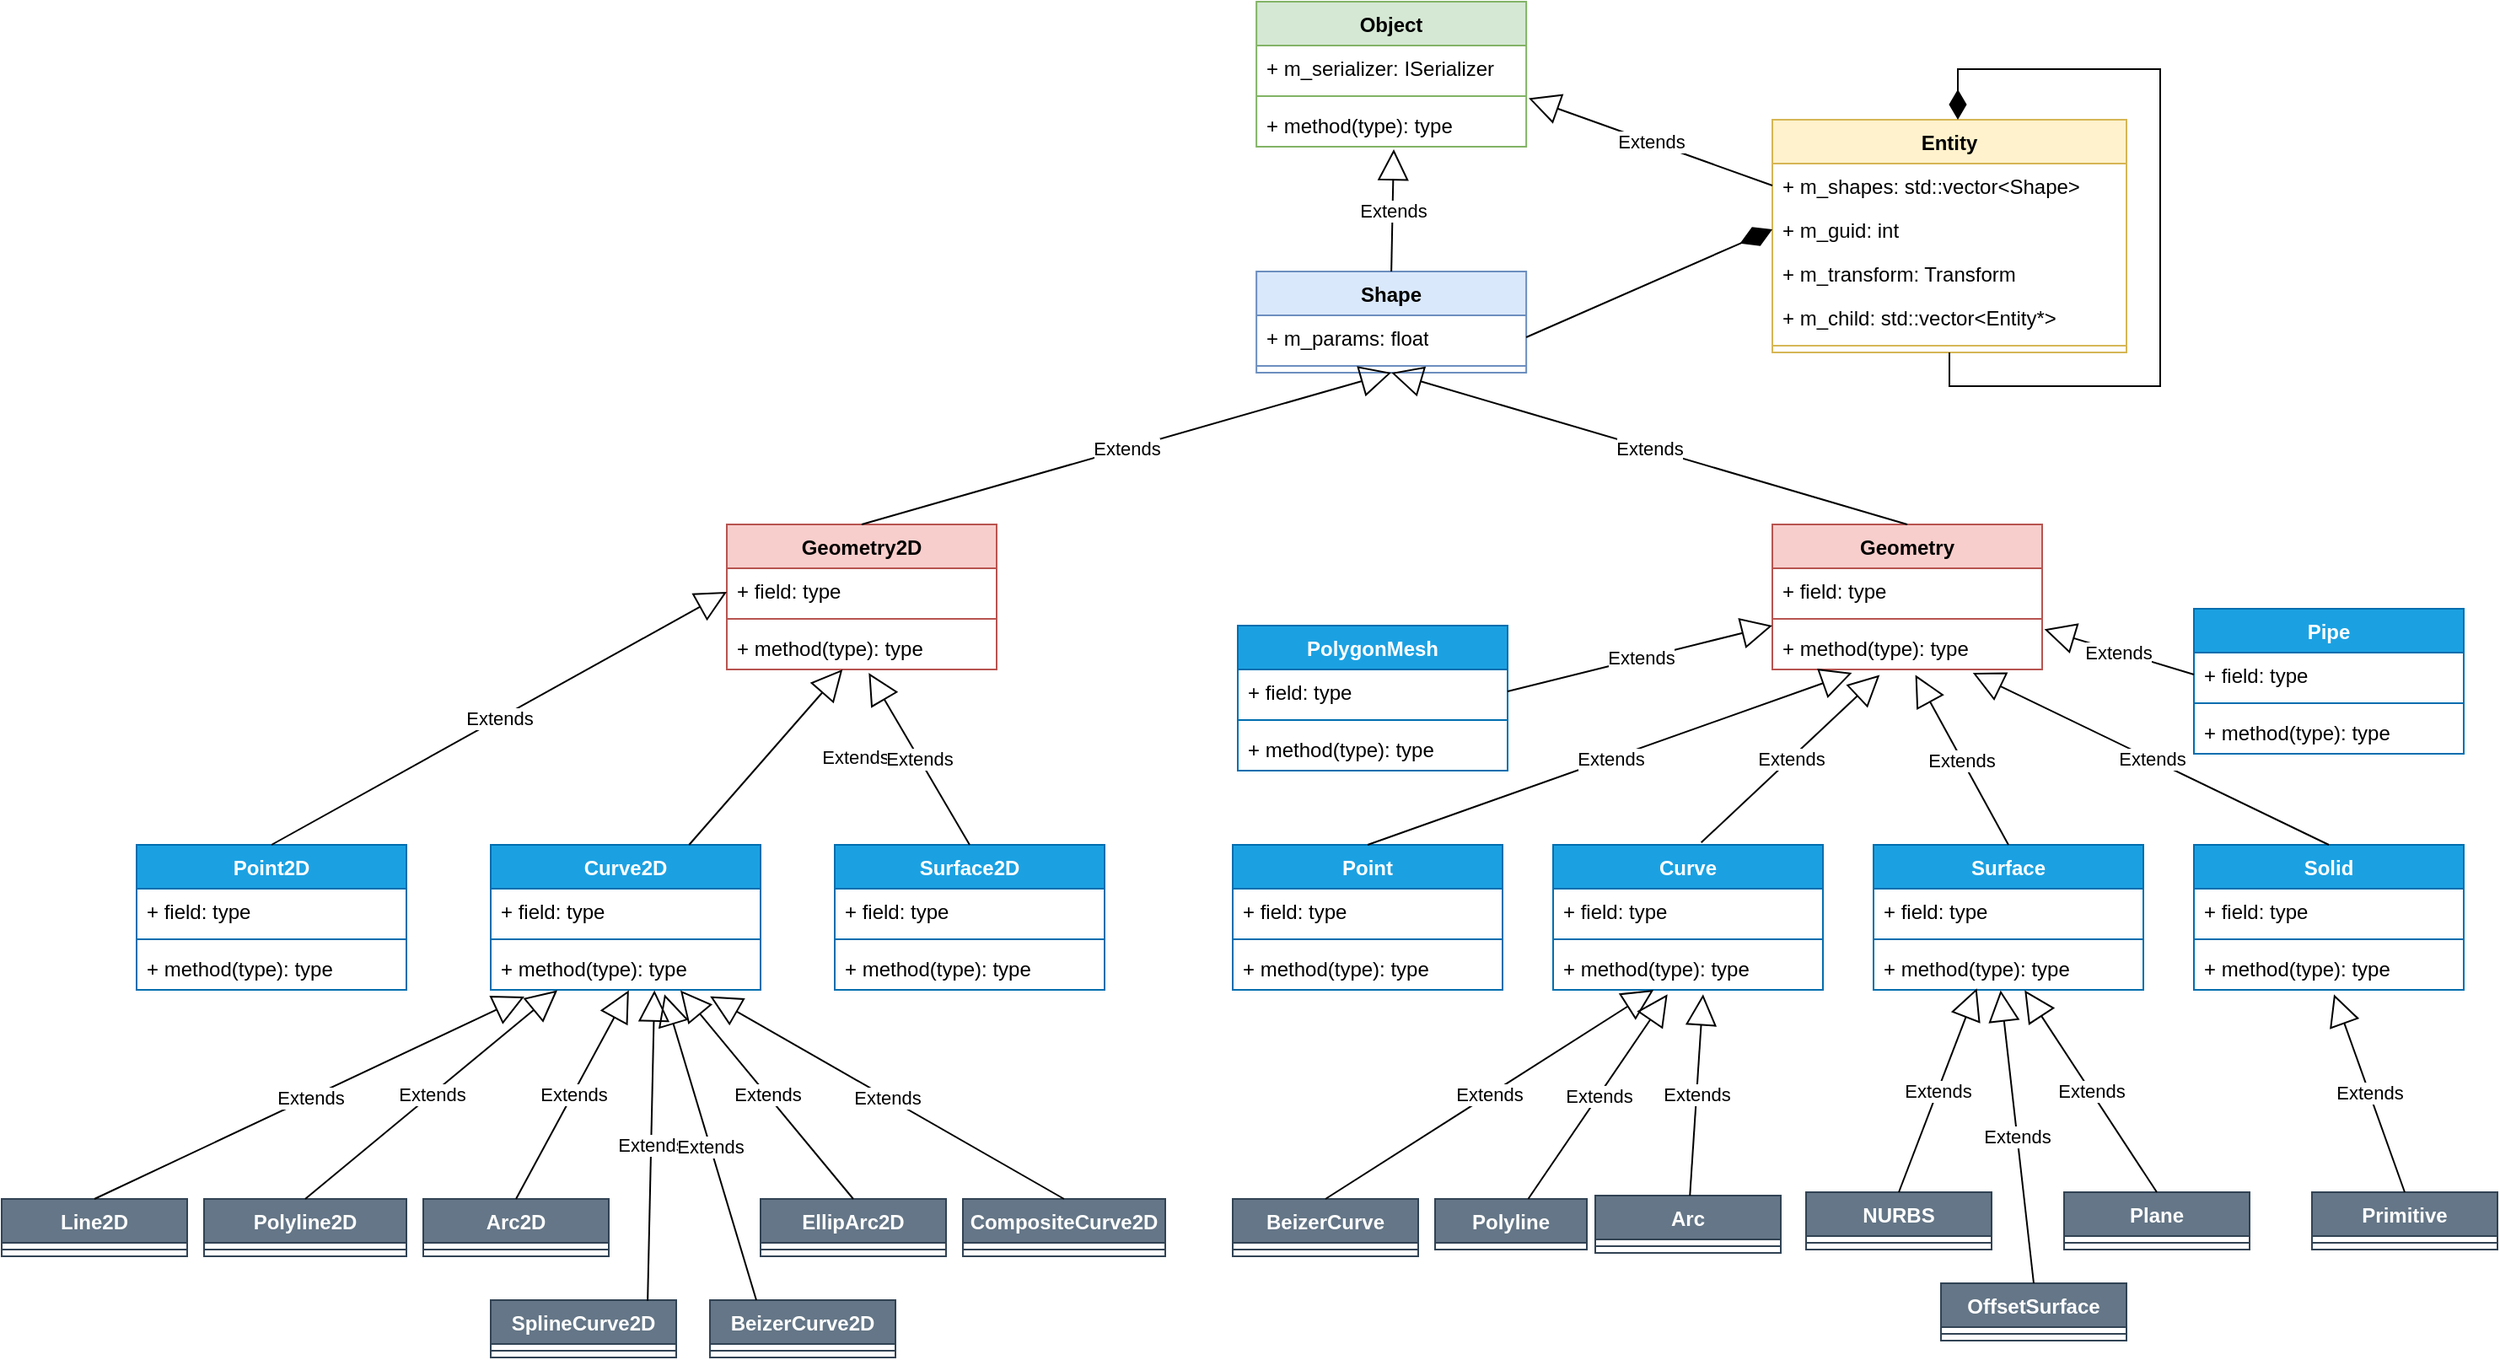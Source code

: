 <mxfile version="21.2.1" type="github">
  <diagram id="C5RBs43oDa-KdzZeNtuy" name="Page-1">
    <mxGraphModel dx="3033" dy="1175" grid="1" gridSize="10" guides="1" tooltips="1" connect="1" arrows="1" fold="1" page="1" pageScale="1" pageWidth="827" pageHeight="1169" math="0" shadow="0">
      <root>
        <mxCell id="WIyWlLk6GJQsqaUBKTNV-0" />
        <mxCell id="WIyWlLk6GJQsqaUBKTNV-1" parent="WIyWlLk6GJQsqaUBKTNV-0" />
        <mxCell id="1NHC63iC9a9wZ5m2pCLb-1" value="Shape" style="swimlane;fontStyle=1;align=center;verticalAlign=top;childLayout=stackLayout;horizontal=1;startSize=26;horizontalStack=0;resizeParent=1;resizeParentMax=0;resizeLast=0;collapsible=1;marginBottom=0;whiteSpace=wrap;html=1;fillColor=#dae8fc;strokeColor=#6c8ebf;" vertex="1" parent="WIyWlLk6GJQsqaUBKTNV-1">
          <mxGeometry x="264.07" y="260" width="160" height="60" as="geometry" />
        </mxCell>
        <mxCell id="1NHC63iC9a9wZ5m2pCLb-2" value="+ m_params: float&lt;br&gt;" style="text;strokeColor=none;fillColor=none;align=left;verticalAlign=top;spacingLeft=4;spacingRight=4;overflow=hidden;rotatable=0;points=[[0,0.5],[1,0.5]];portConstraint=eastwest;whiteSpace=wrap;html=1;" vertex="1" parent="1NHC63iC9a9wZ5m2pCLb-1">
          <mxGeometry y="26" width="160" height="26" as="geometry" />
        </mxCell>
        <mxCell id="1NHC63iC9a9wZ5m2pCLb-3" value="" style="line;strokeWidth=1;fillColor=none;align=left;verticalAlign=middle;spacingTop=-1;spacingLeft=3;spacingRight=3;rotatable=0;labelPosition=right;points=[];portConstraint=eastwest;strokeColor=inherit;" vertex="1" parent="1NHC63iC9a9wZ5m2pCLb-1">
          <mxGeometry y="52" width="160" height="8" as="geometry" />
        </mxCell>
        <mxCell id="1NHC63iC9a9wZ5m2pCLb-6" value="Extends" style="endArrow=block;endSize=16;endFill=0;html=1;rounded=0;exitX=0.5;exitY=0;exitDx=0;exitDy=0;entryX=0.509;entryY=1.057;entryDx=0;entryDy=0;entryPerimeter=0;" edge="1" parent="WIyWlLk6GJQsqaUBKTNV-1" source="1NHC63iC9a9wZ5m2pCLb-1" target="1NHC63iC9a9wZ5m2pCLb-104">
          <mxGeometry width="160" relative="1" as="geometry">
            <mxPoint x="260.07" y="420" as="sourcePoint" />
            <mxPoint x="345.07" y="180" as="targetPoint" />
          </mxGeometry>
        </mxCell>
        <mxCell id="1NHC63iC9a9wZ5m2pCLb-7" value="Entity" style="swimlane;fontStyle=1;align=center;verticalAlign=top;childLayout=stackLayout;horizontal=1;startSize=26;horizontalStack=0;resizeParent=1;resizeParentMax=0;resizeLast=0;collapsible=1;marginBottom=0;whiteSpace=wrap;html=1;fillColor=#fff2cc;strokeColor=#d6b656;" vertex="1" parent="WIyWlLk6GJQsqaUBKTNV-1">
          <mxGeometry x="570" y="170" width="210" height="138" as="geometry" />
        </mxCell>
        <mxCell id="1NHC63iC9a9wZ5m2pCLb-8" value="+ m_shapes: std::vector&amp;lt;Shape&amp;gt;" style="text;strokeColor=none;fillColor=none;align=left;verticalAlign=top;spacingLeft=4;spacingRight=4;overflow=hidden;rotatable=0;points=[[0,0.5],[1,0.5]];portConstraint=eastwest;whiteSpace=wrap;html=1;" vertex="1" parent="1NHC63iC9a9wZ5m2pCLb-7">
          <mxGeometry y="26" width="210" height="26" as="geometry" />
        </mxCell>
        <mxCell id="1NHC63iC9a9wZ5m2pCLb-11" value="+ m_guid: int&lt;br&gt;" style="text;strokeColor=none;fillColor=none;align=left;verticalAlign=top;spacingLeft=4;spacingRight=4;overflow=hidden;rotatable=0;points=[[0,0.5],[1,0.5]];portConstraint=eastwest;whiteSpace=wrap;html=1;" vertex="1" parent="1NHC63iC9a9wZ5m2pCLb-7">
          <mxGeometry y="52" width="210" height="26" as="geometry" />
        </mxCell>
        <mxCell id="1NHC63iC9a9wZ5m2pCLb-12" value="+ m_transform: Transform&lt;br&gt;" style="text;strokeColor=none;fillColor=none;align=left;verticalAlign=top;spacingLeft=4;spacingRight=4;overflow=hidden;rotatable=0;points=[[0,0.5],[1,0.5]];portConstraint=eastwest;whiteSpace=wrap;html=1;" vertex="1" parent="1NHC63iC9a9wZ5m2pCLb-7">
          <mxGeometry y="78" width="210" height="26" as="geometry" />
        </mxCell>
        <mxCell id="1NHC63iC9a9wZ5m2pCLb-13" value="+ m_child: std::vector&amp;lt;Entity*&amp;gt;" style="text;strokeColor=none;fillColor=none;align=left;verticalAlign=top;spacingLeft=4;spacingRight=4;overflow=hidden;rotatable=0;points=[[0,0.5],[1,0.5]];portConstraint=eastwest;whiteSpace=wrap;html=1;" vertex="1" parent="1NHC63iC9a9wZ5m2pCLb-7">
          <mxGeometry y="104" width="210" height="26" as="geometry" />
        </mxCell>
        <mxCell id="1NHC63iC9a9wZ5m2pCLb-9" value="" style="line;strokeWidth=1;fillColor=none;align=left;verticalAlign=middle;spacingTop=-1;spacingLeft=3;spacingRight=3;rotatable=0;labelPosition=right;points=[];portConstraint=eastwest;strokeColor=inherit;" vertex="1" parent="1NHC63iC9a9wZ5m2pCLb-7">
          <mxGeometry y="130" width="210" height="8" as="geometry" />
        </mxCell>
        <mxCell id="1NHC63iC9a9wZ5m2pCLb-99" style="edgeStyle=orthogonalEdgeStyle;rounded=0;orthogonalLoop=1;jettySize=auto;html=1;endArrow=diamondThin;endFill=1;strokeWidth=1;endSize=15;" edge="1" parent="1NHC63iC9a9wZ5m2pCLb-7" source="1NHC63iC9a9wZ5m2pCLb-7">
          <mxGeometry relative="1" as="geometry">
            <mxPoint x="110" as="targetPoint" />
            <Array as="points">
              <mxPoint x="105" y="158" />
              <mxPoint x="230" y="158" />
              <mxPoint x="230" y="-30" />
              <mxPoint x="110" y="-30" />
            </Array>
          </mxGeometry>
        </mxCell>
        <mxCell id="1NHC63iC9a9wZ5m2pCLb-15" value="" style="endArrow=diamondThin;endFill=1;endSize=18;html=1;rounded=0;entryX=0;entryY=0.5;entryDx=0;entryDy=0;exitX=1;exitY=0.5;exitDx=0;exitDy=0;" edge="1" parent="WIyWlLk6GJQsqaUBKTNV-1" source="1NHC63iC9a9wZ5m2pCLb-2" target="1NHC63iC9a9wZ5m2pCLb-11">
          <mxGeometry width="160" relative="1" as="geometry">
            <mxPoint x="220.07" y="430" as="sourcePoint" />
            <mxPoint x="380.07" y="430" as="targetPoint" />
          </mxGeometry>
        </mxCell>
        <mxCell id="1NHC63iC9a9wZ5m2pCLb-18" value="Geometry2D&lt;br&gt;" style="swimlane;fontStyle=1;align=center;verticalAlign=top;childLayout=stackLayout;horizontal=1;startSize=26;horizontalStack=0;resizeParent=1;resizeParentMax=0;resizeLast=0;collapsible=1;marginBottom=0;whiteSpace=wrap;html=1;fillColor=#f8cecc;strokeColor=#b85450;" vertex="1" parent="WIyWlLk6GJQsqaUBKTNV-1">
          <mxGeometry x="-50" y="410" width="160" height="86" as="geometry" />
        </mxCell>
        <mxCell id="1NHC63iC9a9wZ5m2pCLb-19" value="+ field: type" style="text;strokeColor=none;fillColor=none;align=left;verticalAlign=top;spacingLeft=4;spacingRight=4;overflow=hidden;rotatable=0;points=[[0,0.5],[1,0.5]];portConstraint=eastwest;whiteSpace=wrap;html=1;" vertex="1" parent="1NHC63iC9a9wZ5m2pCLb-18">
          <mxGeometry y="26" width="160" height="26" as="geometry" />
        </mxCell>
        <mxCell id="1NHC63iC9a9wZ5m2pCLb-20" value="" style="line;strokeWidth=1;fillColor=none;align=left;verticalAlign=middle;spacingTop=-1;spacingLeft=3;spacingRight=3;rotatable=0;labelPosition=right;points=[];portConstraint=eastwest;strokeColor=inherit;" vertex="1" parent="1NHC63iC9a9wZ5m2pCLb-18">
          <mxGeometry y="52" width="160" height="8" as="geometry" />
        </mxCell>
        <mxCell id="1NHC63iC9a9wZ5m2pCLb-21" value="+ method(type): type" style="text;strokeColor=none;fillColor=none;align=left;verticalAlign=top;spacingLeft=4;spacingRight=4;overflow=hidden;rotatable=0;points=[[0,0.5],[1,0.5]];portConstraint=eastwest;whiteSpace=wrap;html=1;" vertex="1" parent="1NHC63iC9a9wZ5m2pCLb-18">
          <mxGeometry y="60" width="160" height="26" as="geometry" />
        </mxCell>
        <mxCell id="1NHC63iC9a9wZ5m2pCLb-22" value="Geometry" style="swimlane;fontStyle=1;align=center;verticalAlign=top;childLayout=stackLayout;horizontal=1;startSize=26;horizontalStack=0;resizeParent=1;resizeParentMax=0;resizeLast=0;collapsible=1;marginBottom=0;whiteSpace=wrap;html=1;fillColor=#f8cecc;strokeColor=#b85450;" vertex="1" parent="WIyWlLk6GJQsqaUBKTNV-1">
          <mxGeometry x="570" y="410" width="160" height="86" as="geometry" />
        </mxCell>
        <mxCell id="1NHC63iC9a9wZ5m2pCLb-23" value="+ field: type" style="text;strokeColor=none;fillColor=none;align=left;verticalAlign=top;spacingLeft=4;spacingRight=4;overflow=hidden;rotatable=0;points=[[0,0.5],[1,0.5]];portConstraint=eastwest;whiteSpace=wrap;html=1;" vertex="1" parent="1NHC63iC9a9wZ5m2pCLb-22">
          <mxGeometry y="26" width="160" height="26" as="geometry" />
        </mxCell>
        <mxCell id="1NHC63iC9a9wZ5m2pCLb-24" value="" style="line;strokeWidth=1;fillColor=none;align=left;verticalAlign=middle;spacingTop=-1;spacingLeft=3;spacingRight=3;rotatable=0;labelPosition=right;points=[];portConstraint=eastwest;strokeColor=inherit;" vertex="1" parent="1NHC63iC9a9wZ5m2pCLb-22">
          <mxGeometry y="52" width="160" height="8" as="geometry" />
        </mxCell>
        <mxCell id="1NHC63iC9a9wZ5m2pCLb-25" value="+ method(type): type" style="text;strokeColor=none;fillColor=none;align=left;verticalAlign=top;spacingLeft=4;spacingRight=4;overflow=hidden;rotatable=0;points=[[0,0.5],[1,0.5]];portConstraint=eastwest;whiteSpace=wrap;html=1;" vertex="1" parent="1NHC63iC9a9wZ5m2pCLb-22">
          <mxGeometry y="60" width="160" height="26" as="geometry" />
        </mxCell>
        <mxCell id="1NHC63iC9a9wZ5m2pCLb-26" value="Extends" style="endArrow=block;endSize=16;endFill=0;html=1;rounded=0;entryX=0.5;entryY=1;entryDx=0;entryDy=0;exitX=0.5;exitY=0;exitDx=0;exitDy=0;" edge="1" parent="WIyWlLk6GJQsqaUBKTNV-1" source="1NHC63iC9a9wZ5m2pCLb-18" target="1NHC63iC9a9wZ5m2pCLb-1">
          <mxGeometry width="160" relative="1" as="geometry">
            <mxPoint x="220" y="360" as="sourcePoint" />
            <mxPoint x="380" y="360" as="targetPoint" />
          </mxGeometry>
        </mxCell>
        <mxCell id="1NHC63iC9a9wZ5m2pCLb-27" value="Extends" style="endArrow=block;endSize=16;endFill=0;html=1;rounded=0;entryX=0.5;entryY=1;entryDx=0;entryDy=0;exitX=0.5;exitY=0;exitDx=0;exitDy=0;" edge="1" parent="WIyWlLk6GJQsqaUBKTNV-1" source="1NHC63iC9a9wZ5m2pCLb-22" target="1NHC63iC9a9wZ5m2pCLb-1">
          <mxGeometry width="160" relative="1" as="geometry">
            <mxPoint x="330" y="390" as="sourcePoint" />
            <mxPoint x="490" y="390" as="targetPoint" />
          </mxGeometry>
        </mxCell>
        <mxCell id="1NHC63iC9a9wZ5m2pCLb-28" value="Point2D&lt;br&gt;" style="swimlane;fontStyle=1;align=center;verticalAlign=top;childLayout=stackLayout;horizontal=1;startSize=26;horizontalStack=0;resizeParent=1;resizeParentMax=0;resizeLast=0;collapsible=1;marginBottom=0;whiteSpace=wrap;html=1;fillColor=#1ba1e2;fontColor=#ffffff;strokeColor=#006EAF;" vertex="1" parent="WIyWlLk6GJQsqaUBKTNV-1">
          <mxGeometry x="-400" y="600" width="160" height="86" as="geometry" />
        </mxCell>
        <mxCell id="1NHC63iC9a9wZ5m2pCLb-29" value="+ field: type" style="text;strokeColor=none;fillColor=none;align=left;verticalAlign=top;spacingLeft=4;spacingRight=4;overflow=hidden;rotatable=0;points=[[0,0.5],[1,0.5]];portConstraint=eastwest;whiteSpace=wrap;html=1;" vertex="1" parent="1NHC63iC9a9wZ5m2pCLb-28">
          <mxGeometry y="26" width="160" height="26" as="geometry" />
        </mxCell>
        <mxCell id="1NHC63iC9a9wZ5m2pCLb-30" value="" style="line;strokeWidth=1;fillColor=none;align=left;verticalAlign=middle;spacingTop=-1;spacingLeft=3;spacingRight=3;rotatable=0;labelPosition=right;points=[];portConstraint=eastwest;strokeColor=inherit;" vertex="1" parent="1NHC63iC9a9wZ5m2pCLb-28">
          <mxGeometry y="52" width="160" height="8" as="geometry" />
        </mxCell>
        <mxCell id="1NHC63iC9a9wZ5m2pCLb-31" value="+ method(type): type" style="text;strokeColor=none;fillColor=none;align=left;verticalAlign=top;spacingLeft=4;spacingRight=4;overflow=hidden;rotatable=0;points=[[0,0.5],[1,0.5]];portConstraint=eastwest;whiteSpace=wrap;html=1;" vertex="1" parent="1NHC63iC9a9wZ5m2pCLb-28">
          <mxGeometry y="60" width="160" height="26" as="geometry" />
        </mxCell>
        <mxCell id="1NHC63iC9a9wZ5m2pCLb-32" value="Surface2D" style="swimlane;fontStyle=1;align=center;verticalAlign=top;childLayout=stackLayout;horizontal=1;startSize=26;horizontalStack=0;resizeParent=1;resizeParentMax=0;resizeLast=0;collapsible=1;marginBottom=0;whiteSpace=wrap;html=1;fillColor=#1ba1e2;fontColor=#ffffff;strokeColor=#006EAF;" vertex="1" parent="WIyWlLk6GJQsqaUBKTNV-1">
          <mxGeometry x="14" y="600" width="160" height="86" as="geometry" />
        </mxCell>
        <mxCell id="1NHC63iC9a9wZ5m2pCLb-33" value="+ field: type" style="text;strokeColor=none;fillColor=none;align=left;verticalAlign=top;spacingLeft=4;spacingRight=4;overflow=hidden;rotatable=0;points=[[0,0.5],[1,0.5]];portConstraint=eastwest;whiteSpace=wrap;html=1;" vertex="1" parent="1NHC63iC9a9wZ5m2pCLb-32">
          <mxGeometry y="26" width="160" height="26" as="geometry" />
        </mxCell>
        <mxCell id="1NHC63iC9a9wZ5m2pCLb-34" value="" style="line;strokeWidth=1;fillColor=none;align=left;verticalAlign=middle;spacingTop=-1;spacingLeft=3;spacingRight=3;rotatable=0;labelPosition=right;points=[];portConstraint=eastwest;strokeColor=inherit;" vertex="1" parent="1NHC63iC9a9wZ5m2pCLb-32">
          <mxGeometry y="52" width="160" height="8" as="geometry" />
        </mxCell>
        <mxCell id="1NHC63iC9a9wZ5m2pCLb-35" value="+ method(type): type" style="text;strokeColor=none;fillColor=none;align=left;verticalAlign=top;spacingLeft=4;spacingRight=4;overflow=hidden;rotatable=0;points=[[0,0.5],[1,0.5]];portConstraint=eastwest;whiteSpace=wrap;html=1;" vertex="1" parent="1NHC63iC9a9wZ5m2pCLb-32">
          <mxGeometry y="60" width="160" height="26" as="geometry" />
        </mxCell>
        <mxCell id="1NHC63iC9a9wZ5m2pCLb-36" value="Curve2D" style="swimlane;fontStyle=1;align=center;verticalAlign=top;childLayout=stackLayout;horizontal=1;startSize=26;horizontalStack=0;resizeParent=1;resizeParentMax=0;resizeLast=0;collapsible=1;marginBottom=0;whiteSpace=wrap;html=1;fillColor=#1ba1e2;fontColor=#ffffff;strokeColor=#006EAF;" vertex="1" parent="WIyWlLk6GJQsqaUBKTNV-1">
          <mxGeometry x="-190" y="600" width="160" height="86" as="geometry" />
        </mxCell>
        <mxCell id="1NHC63iC9a9wZ5m2pCLb-37" value="+ field: type" style="text;strokeColor=none;fillColor=none;align=left;verticalAlign=top;spacingLeft=4;spacingRight=4;overflow=hidden;rotatable=0;points=[[0,0.5],[1,0.5]];portConstraint=eastwest;whiteSpace=wrap;html=1;" vertex="1" parent="1NHC63iC9a9wZ5m2pCLb-36">
          <mxGeometry y="26" width="160" height="26" as="geometry" />
        </mxCell>
        <mxCell id="1NHC63iC9a9wZ5m2pCLb-38" value="" style="line;strokeWidth=1;fillColor=none;align=left;verticalAlign=middle;spacingTop=-1;spacingLeft=3;spacingRight=3;rotatable=0;labelPosition=right;points=[];portConstraint=eastwest;strokeColor=inherit;" vertex="1" parent="1NHC63iC9a9wZ5m2pCLb-36">
          <mxGeometry y="52" width="160" height="8" as="geometry" />
        </mxCell>
        <mxCell id="1NHC63iC9a9wZ5m2pCLb-39" value="+ method(type): type" style="text;strokeColor=none;fillColor=none;align=left;verticalAlign=top;spacingLeft=4;spacingRight=4;overflow=hidden;rotatable=0;points=[[0,0.5],[1,0.5]];portConstraint=eastwest;whiteSpace=wrap;html=1;" vertex="1" parent="1NHC63iC9a9wZ5m2pCLb-36">
          <mxGeometry y="60" width="160" height="26" as="geometry" />
        </mxCell>
        <mxCell id="1NHC63iC9a9wZ5m2pCLb-42" value="Extends" style="endArrow=block;endSize=16;endFill=0;html=1;rounded=0;exitX=0.5;exitY=0;exitDx=0;exitDy=0;" edge="1" parent="WIyWlLk6GJQsqaUBKTNV-1" source="1NHC63iC9a9wZ5m2pCLb-28">
          <mxGeometry width="160" relative="1" as="geometry">
            <mxPoint x="-310" y="460" as="sourcePoint" />
            <mxPoint x="-50" y="450" as="targetPoint" />
          </mxGeometry>
        </mxCell>
        <mxCell id="1NHC63iC9a9wZ5m2pCLb-53" value="Extends" style="endArrow=block;endSize=16;endFill=0;html=1;rounded=0;" edge="1" parent="WIyWlLk6GJQsqaUBKTNV-1" source="1NHC63iC9a9wZ5m2pCLb-36" target="1NHC63iC9a9wZ5m2pCLb-21">
          <mxGeometry x="0.5" y="-40" width="160" relative="1" as="geometry">
            <mxPoint x="-270" y="360" as="sourcePoint" />
            <mxPoint x="-110" y="360" as="targetPoint" />
            <mxPoint as="offset" />
          </mxGeometry>
        </mxCell>
        <mxCell id="1NHC63iC9a9wZ5m2pCLb-54" value="Extends" style="endArrow=block;endSize=16;endFill=0;html=1;rounded=0;exitX=0.5;exitY=0;exitDx=0;exitDy=0;entryX=0.526;entryY=1.079;entryDx=0;entryDy=0;entryPerimeter=0;" edge="1" parent="WIyWlLk6GJQsqaUBKTNV-1" source="1NHC63iC9a9wZ5m2pCLb-32" target="1NHC63iC9a9wZ5m2pCLb-21">
          <mxGeometry width="160" relative="1" as="geometry">
            <mxPoint x="130" y="520" as="sourcePoint" />
            <mxPoint x="10" y="500" as="targetPoint" />
          </mxGeometry>
        </mxCell>
        <mxCell id="1NHC63iC9a9wZ5m2pCLb-56" value="Point" style="swimlane;fontStyle=1;align=center;verticalAlign=top;childLayout=stackLayout;horizontal=1;startSize=26;horizontalStack=0;resizeParent=1;resizeParentMax=0;resizeLast=0;collapsible=1;marginBottom=0;whiteSpace=wrap;html=1;fillColor=#1ba1e2;fontColor=#ffffff;strokeColor=#006EAF;" vertex="1" parent="WIyWlLk6GJQsqaUBKTNV-1">
          <mxGeometry x="250" y="600" width="160" height="86" as="geometry" />
        </mxCell>
        <mxCell id="1NHC63iC9a9wZ5m2pCLb-57" value="+ field: type" style="text;strokeColor=none;fillColor=none;align=left;verticalAlign=top;spacingLeft=4;spacingRight=4;overflow=hidden;rotatable=0;points=[[0,0.5],[1,0.5]];portConstraint=eastwest;whiteSpace=wrap;html=1;" vertex="1" parent="1NHC63iC9a9wZ5m2pCLb-56">
          <mxGeometry y="26" width="160" height="26" as="geometry" />
        </mxCell>
        <mxCell id="1NHC63iC9a9wZ5m2pCLb-58" value="" style="line;strokeWidth=1;fillColor=none;align=left;verticalAlign=middle;spacingTop=-1;spacingLeft=3;spacingRight=3;rotatable=0;labelPosition=right;points=[];portConstraint=eastwest;strokeColor=inherit;" vertex="1" parent="1NHC63iC9a9wZ5m2pCLb-56">
          <mxGeometry y="52" width="160" height="8" as="geometry" />
        </mxCell>
        <mxCell id="1NHC63iC9a9wZ5m2pCLb-59" value="+ method(type): type" style="text;strokeColor=none;fillColor=none;align=left;verticalAlign=top;spacingLeft=4;spacingRight=4;overflow=hidden;rotatable=0;points=[[0,0.5],[1,0.5]];portConstraint=eastwest;whiteSpace=wrap;html=1;" vertex="1" parent="1NHC63iC9a9wZ5m2pCLb-56">
          <mxGeometry y="60" width="160" height="26" as="geometry" />
        </mxCell>
        <mxCell id="1NHC63iC9a9wZ5m2pCLb-60" value="Surface" style="swimlane;fontStyle=1;align=center;verticalAlign=top;childLayout=stackLayout;horizontal=1;startSize=26;horizontalStack=0;resizeParent=1;resizeParentMax=0;resizeLast=0;collapsible=1;marginBottom=0;whiteSpace=wrap;html=1;fillColor=#1ba1e2;fontColor=#ffffff;strokeColor=#006EAF;" vertex="1" parent="WIyWlLk6GJQsqaUBKTNV-1">
          <mxGeometry x="630" y="600" width="160" height="86" as="geometry" />
        </mxCell>
        <mxCell id="1NHC63iC9a9wZ5m2pCLb-61" value="+ field: type" style="text;strokeColor=none;fillColor=none;align=left;verticalAlign=top;spacingLeft=4;spacingRight=4;overflow=hidden;rotatable=0;points=[[0,0.5],[1,0.5]];portConstraint=eastwest;whiteSpace=wrap;html=1;" vertex="1" parent="1NHC63iC9a9wZ5m2pCLb-60">
          <mxGeometry y="26" width="160" height="26" as="geometry" />
        </mxCell>
        <mxCell id="1NHC63iC9a9wZ5m2pCLb-62" value="" style="line;strokeWidth=1;fillColor=none;align=left;verticalAlign=middle;spacingTop=-1;spacingLeft=3;spacingRight=3;rotatable=0;labelPosition=right;points=[];portConstraint=eastwest;strokeColor=inherit;" vertex="1" parent="1NHC63iC9a9wZ5m2pCLb-60">
          <mxGeometry y="52" width="160" height="8" as="geometry" />
        </mxCell>
        <mxCell id="1NHC63iC9a9wZ5m2pCLb-63" value="+ method(type): type" style="text;strokeColor=none;fillColor=none;align=left;verticalAlign=top;spacingLeft=4;spacingRight=4;overflow=hidden;rotatable=0;points=[[0,0.5],[1,0.5]];portConstraint=eastwest;whiteSpace=wrap;html=1;" vertex="1" parent="1NHC63iC9a9wZ5m2pCLb-60">
          <mxGeometry y="60" width="160" height="26" as="geometry" />
        </mxCell>
        <mxCell id="1NHC63iC9a9wZ5m2pCLb-64" value="Curve" style="swimlane;fontStyle=1;align=center;verticalAlign=top;childLayout=stackLayout;horizontal=1;startSize=26;horizontalStack=0;resizeParent=1;resizeParentMax=0;resizeLast=0;collapsible=1;marginBottom=0;whiteSpace=wrap;html=1;fillColor=#1ba1e2;fontColor=#ffffff;strokeColor=#006EAF;" vertex="1" parent="WIyWlLk6GJQsqaUBKTNV-1">
          <mxGeometry x="440" y="600" width="160" height="86" as="geometry" />
        </mxCell>
        <mxCell id="1NHC63iC9a9wZ5m2pCLb-65" value="+ field: type" style="text;strokeColor=none;fillColor=none;align=left;verticalAlign=top;spacingLeft=4;spacingRight=4;overflow=hidden;rotatable=0;points=[[0,0.5],[1,0.5]];portConstraint=eastwest;whiteSpace=wrap;html=1;" vertex="1" parent="1NHC63iC9a9wZ5m2pCLb-64">
          <mxGeometry y="26" width="160" height="26" as="geometry" />
        </mxCell>
        <mxCell id="1NHC63iC9a9wZ5m2pCLb-66" value="" style="line;strokeWidth=1;fillColor=none;align=left;verticalAlign=middle;spacingTop=-1;spacingLeft=3;spacingRight=3;rotatable=0;labelPosition=right;points=[];portConstraint=eastwest;strokeColor=inherit;" vertex="1" parent="1NHC63iC9a9wZ5m2pCLb-64">
          <mxGeometry y="52" width="160" height="8" as="geometry" />
        </mxCell>
        <mxCell id="1NHC63iC9a9wZ5m2pCLb-67" value="+ method(type): type" style="text;strokeColor=none;fillColor=none;align=left;verticalAlign=top;spacingLeft=4;spacingRight=4;overflow=hidden;rotatable=0;points=[[0,0.5],[1,0.5]];portConstraint=eastwest;whiteSpace=wrap;html=1;" vertex="1" parent="1NHC63iC9a9wZ5m2pCLb-64">
          <mxGeometry y="60" width="160" height="26" as="geometry" />
        </mxCell>
        <mxCell id="1NHC63iC9a9wZ5m2pCLb-70" value="Solid" style="swimlane;fontStyle=1;align=center;verticalAlign=top;childLayout=stackLayout;horizontal=1;startSize=26;horizontalStack=0;resizeParent=1;resizeParentMax=0;resizeLast=0;collapsible=1;marginBottom=0;whiteSpace=wrap;html=1;fillColor=#1ba1e2;fontColor=#ffffff;strokeColor=#006EAF;" vertex="1" parent="WIyWlLk6GJQsqaUBKTNV-1">
          <mxGeometry x="820" y="600" width="160" height="86" as="geometry" />
        </mxCell>
        <mxCell id="1NHC63iC9a9wZ5m2pCLb-71" value="+ field: type" style="text;strokeColor=none;fillColor=none;align=left;verticalAlign=top;spacingLeft=4;spacingRight=4;overflow=hidden;rotatable=0;points=[[0,0.5],[1,0.5]];portConstraint=eastwest;whiteSpace=wrap;html=1;" vertex="1" parent="1NHC63iC9a9wZ5m2pCLb-70">
          <mxGeometry y="26" width="160" height="26" as="geometry" />
        </mxCell>
        <mxCell id="1NHC63iC9a9wZ5m2pCLb-72" value="" style="line;strokeWidth=1;fillColor=none;align=left;verticalAlign=middle;spacingTop=-1;spacingLeft=3;spacingRight=3;rotatable=0;labelPosition=right;points=[];portConstraint=eastwest;strokeColor=inherit;" vertex="1" parent="1NHC63iC9a9wZ5m2pCLb-70">
          <mxGeometry y="52" width="160" height="8" as="geometry" />
        </mxCell>
        <mxCell id="1NHC63iC9a9wZ5m2pCLb-73" value="+ method(type): type" style="text;strokeColor=none;fillColor=none;align=left;verticalAlign=top;spacingLeft=4;spacingRight=4;overflow=hidden;rotatable=0;points=[[0,0.5],[1,0.5]];portConstraint=eastwest;whiteSpace=wrap;html=1;" vertex="1" parent="1NHC63iC9a9wZ5m2pCLb-70">
          <mxGeometry y="60" width="160" height="26" as="geometry" />
        </mxCell>
        <mxCell id="1NHC63iC9a9wZ5m2pCLb-77" value="Extends" style="endArrow=block;endSize=16;endFill=0;html=1;rounded=0;exitX=0.5;exitY=0;exitDx=0;exitDy=0;entryX=0.295;entryY=1.079;entryDx=0;entryDy=0;entryPerimeter=0;" edge="1" parent="WIyWlLk6GJQsqaUBKTNV-1" source="1NHC63iC9a9wZ5m2pCLb-56" target="1NHC63iC9a9wZ5m2pCLb-25">
          <mxGeometry width="160" relative="1" as="geometry">
            <mxPoint x="520" y="690" as="sourcePoint" />
            <mxPoint x="680" y="690" as="targetPoint" />
          </mxGeometry>
        </mxCell>
        <mxCell id="1NHC63iC9a9wZ5m2pCLb-78" value="Extends" style="endArrow=block;endSize=16;endFill=0;html=1;rounded=0;exitX=0.549;exitY=-0.016;exitDx=0;exitDy=0;exitPerimeter=0;entryX=0.398;entryY=1.124;entryDx=0;entryDy=0;entryPerimeter=0;" edge="1" parent="WIyWlLk6GJQsqaUBKTNV-1" source="1NHC63iC9a9wZ5m2pCLb-64" target="1NHC63iC9a9wZ5m2pCLb-25">
          <mxGeometry width="160" relative="1" as="geometry">
            <mxPoint x="-70" y="370" as="sourcePoint" />
            <mxPoint x="90" y="370" as="targetPoint" />
          </mxGeometry>
        </mxCell>
        <mxCell id="1NHC63iC9a9wZ5m2pCLb-79" value="Extends" style="endArrow=block;endSize=16;endFill=0;html=1;rounded=0;exitX=0.5;exitY=0;exitDx=0;exitDy=0;entryX=0.53;entryY=1.124;entryDx=0;entryDy=0;entryPerimeter=0;" edge="1" parent="WIyWlLk6GJQsqaUBKTNV-1" source="1NHC63iC9a9wZ5m2pCLb-60" target="1NHC63iC9a9wZ5m2pCLb-25">
          <mxGeometry width="160" relative="1" as="geometry">
            <mxPoint x="-60" y="380" as="sourcePoint" />
            <mxPoint x="100" y="380" as="targetPoint" />
          </mxGeometry>
        </mxCell>
        <mxCell id="1NHC63iC9a9wZ5m2pCLb-80" value="Extends" style="endArrow=block;endSize=16;endFill=0;html=1;rounded=0;entryX=0.743;entryY=1.079;entryDx=0;entryDy=0;entryPerimeter=0;exitX=0.5;exitY=0;exitDx=0;exitDy=0;" edge="1" parent="WIyWlLk6GJQsqaUBKTNV-1" source="1NHC63iC9a9wZ5m2pCLb-70" target="1NHC63iC9a9wZ5m2pCLb-25">
          <mxGeometry width="160" relative="1" as="geometry">
            <mxPoint x="-50" y="390" as="sourcePoint" />
            <mxPoint x="110" y="390" as="targetPoint" />
          </mxGeometry>
        </mxCell>
        <mxCell id="1NHC63iC9a9wZ5m2pCLb-81" value="Pipe" style="swimlane;fontStyle=1;align=center;verticalAlign=top;childLayout=stackLayout;horizontal=1;startSize=26;horizontalStack=0;resizeParent=1;resizeParentMax=0;resizeLast=0;collapsible=1;marginBottom=0;whiteSpace=wrap;html=1;fillColor=#1ba1e2;fontColor=#ffffff;strokeColor=#006EAF;" vertex="1" parent="WIyWlLk6GJQsqaUBKTNV-1">
          <mxGeometry x="820" y="460" width="160" height="86" as="geometry" />
        </mxCell>
        <mxCell id="1NHC63iC9a9wZ5m2pCLb-82" value="+ field: type" style="text;strokeColor=none;fillColor=none;align=left;verticalAlign=top;spacingLeft=4;spacingRight=4;overflow=hidden;rotatable=0;points=[[0,0.5],[1,0.5]];portConstraint=eastwest;whiteSpace=wrap;html=1;" vertex="1" parent="1NHC63iC9a9wZ5m2pCLb-81">
          <mxGeometry y="26" width="160" height="26" as="geometry" />
        </mxCell>
        <mxCell id="1NHC63iC9a9wZ5m2pCLb-83" value="" style="line;strokeWidth=1;fillColor=none;align=left;verticalAlign=middle;spacingTop=-1;spacingLeft=3;spacingRight=3;rotatable=0;labelPosition=right;points=[];portConstraint=eastwest;strokeColor=inherit;" vertex="1" parent="1NHC63iC9a9wZ5m2pCLb-81">
          <mxGeometry y="52" width="160" height="8" as="geometry" />
        </mxCell>
        <mxCell id="1NHC63iC9a9wZ5m2pCLb-84" value="+ method(type): type" style="text;strokeColor=none;fillColor=none;align=left;verticalAlign=top;spacingLeft=4;spacingRight=4;overflow=hidden;rotatable=0;points=[[0,0.5],[1,0.5]];portConstraint=eastwest;whiteSpace=wrap;html=1;" vertex="1" parent="1NHC63iC9a9wZ5m2pCLb-81">
          <mxGeometry y="60" width="160" height="26" as="geometry" />
        </mxCell>
        <mxCell id="1NHC63iC9a9wZ5m2pCLb-87" value="PolygonMesh" style="swimlane;fontStyle=1;align=center;verticalAlign=top;childLayout=stackLayout;horizontal=1;startSize=26;horizontalStack=0;resizeParent=1;resizeParentMax=0;resizeLast=0;collapsible=1;marginBottom=0;whiteSpace=wrap;html=1;fillColor=#1ba1e2;fontColor=#ffffff;strokeColor=#006EAF;" vertex="1" parent="WIyWlLk6GJQsqaUBKTNV-1">
          <mxGeometry x="253" y="470" width="160" height="86" as="geometry" />
        </mxCell>
        <mxCell id="1NHC63iC9a9wZ5m2pCLb-88" value="+ field: type" style="text;strokeColor=none;fillColor=none;align=left;verticalAlign=top;spacingLeft=4;spacingRight=4;overflow=hidden;rotatable=0;points=[[0,0.5],[1,0.5]];portConstraint=eastwest;whiteSpace=wrap;html=1;" vertex="1" parent="1NHC63iC9a9wZ5m2pCLb-87">
          <mxGeometry y="26" width="160" height="26" as="geometry" />
        </mxCell>
        <mxCell id="1NHC63iC9a9wZ5m2pCLb-89" value="" style="line;strokeWidth=1;fillColor=none;align=left;verticalAlign=middle;spacingTop=-1;spacingLeft=3;spacingRight=3;rotatable=0;labelPosition=right;points=[];portConstraint=eastwest;strokeColor=inherit;" vertex="1" parent="1NHC63iC9a9wZ5m2pCLb-87">
          <mxGeometry y="52" width="160" height="8" as="geometry" />
        </mxCell>
        <mxCell id="1NHC63iC9a9wZ5m2pCLb-90" value="+ method(type): type" style="text;strokeColor=none;fillColor=none;align=left;verticalAlign=top;spacingLeft=4;spacingRight=4;overflow=hidden;rotatable=0;points=[[0,0.5],[1,0.5]];portConstraint=eastwest;whiteSpace=wrap;html=1;" vertex="1" parent="1NHC63iC9a9wZ5m2pCLb-87">
          <mxGeometry y="60" width="160" height="26" as="geometry" />
        </mxCell>
        <mxCell id="1NHC63iC9a9wZ5m2pCLb-91" value="Extends" style="endArrow=block;endSize=16;endFill=0;html=1;rounded=0;entryX=0;entryY=0;entryDx=0;entryDy=0;exitX=1;exitY=0.5;exitDx=0;exitDy=0;entryPerimeter=0;" edge="1" parent="WIyWlLk6GJQsqaUBKTNV-1" source="1NHC63iC9a9wZ5m2pCLb-88" target="1NHC63iC9a9wZ5m2pCLb-25">
          <mxGeometry width="160" relative="1" as="geometry">
            <mxPoint x="10" y="370" as="sourcePoint" />
            <mxPoint x="170" y="370" as="targetPoint" />
            <mxPoint as="offset" />
          </mxGeometry>
        </mxCell>
        <mxCell id="1NHC63iC9a9wZ5m2pCLb-92" value="Extends" style="endArrow=block;endSize=16;endFill=0;html=1;rounded=0;exitX=0;exitY=0.5;exitDx=0;exitDy=0;entryX=1.008;entryY=0.084;entryDx=0;entryDy=0;entryPerimeter=0;" edge="1" parent="WIyWlLk6GJQsqaUBKTNV-1" source="1NHC63iC9a9wZ5m2pCLb-82" target="1NHC63iC9a9wZ5m2pCLb-25">
          <mxGeometry width="160" relative="1" as="geometry">
            <mxPoint x="-70" y="370" as="sourcePoint" />
            <mxPoint x="730" y="450" as="targetPoint" />
            <mxPoint as="offset" />
          </mxGeometry>
        </mxCell>
        <mxCell id="1NHC63iC9a9wZ5m2pCLb-94" value="Extends" style="endArrow=block;endSize=16;endFill=0;html=1;rounded=0;entryX=1.009;entryY=-0.104;entryDx=0;entryDy=0;exitX=0;exitY=0.5;exitDx=0;exitDy=0;entryPerimeter=0;" edge="1" parent="WIyWlLk6GJQsqaUBKTNV-1" source="1NHC63iC9a9wZ5m2pCLb-8" target="1NHC63iC9a9wZ5m2pCLb-104">
          <mxGeometry width="160" relative="1" as="geometry">
            <mxPoint x="-199.93" y="380" as="sourcePoint" />
            <mxPoint x="372.57" y="190" as="targetPoint" />
            <mxPoint as="offset" />
          </mxGeometry>
        </mxCell>
        <mxCell id="1NHC63iC9a9wZ5m2pCLb-101" value="Object" style="swimlane;fontStyle=1;align=center;verticalAlign=top;childLayout=stackLayout;horizontal=1;startSize=26;horizontalStack=0;resizeParent=1;resizeParentMax=0;resizeLast=0;collapsible=1;marginBottom=0;whiteSpace=wrap;html=1;fillColor=#d5e8d4;strokeColor=#82b366;" vertex="1" parent="WIyWlLk6GJQsqaUBKTNV-1">
          <mxGeometry x="264.07" y="100" width="160" height="86" as="geometry" />
        </mxCell>
        <mxCell id="1NHC63iC9a9wZ5m2pCLb-102" value="+ m_serializer: ISerializer" style="text;strokeColor=none;fillColor=none;align=left;verticalAlign=top;spacingLeft=4;spacingRight=4;overflow=hidden;rotatable=0;points=[[0,0.5],[1,0.5]];portConstraint=eastwest;whiteSpace=wrap;html=1;" vertex="1" parent="1NHC63iC9a9wZ5m2pCLb-101">
          <mxGeometry y="26" width="160" height="26" as="geometry" />
        </mxCell>
        <mxCell id="1NHC63iC9a9wZ5m2pCLb-103" value="" style="line;strokeWidth=1;fillColor=none;align=left;verticalAlign=middle;spacingTop=-1;spacingLeft=3;spacingRight=3;rotatable=0;labelPosition=right;points=[];portConstraint=eastwest;strokeColor=inherit;" vertex="1" parent="1NHC63iC9a9wZ5m2pCLb-101">
          <mxGeometry y="52" width="160" height="8" as="geometry" />
        </mxCell>
        <mxCell id="1NHC63iC9a9wZ5m2pCLb-104" value="+ method(type): type" style="text;strokeColor=none;fillColor=none;align=left;verticalAlign=top;spacingLeft=4;spacingRight=4;overflow=hidden;rotatable=0;points=[[0,0.5],[1,0.5]];portConstraint=eastwest;whiteSpace=wrap;html=1;" vertex="1" parent="1NHC63iC9a9wZ5m2pCLb-101">
          <mxGeometry y="60" width="160" height="26" as="geometry" />
        </mxCell>
        <mxCell id="1NHC63iC9a9wZ5m2pCLb-105" value="Line2D" style="swimlane;fontStyle=1;align=center;verticalAlign=top;childLayout=stackLayout;horizontal=1;startSize=26;horizontalStack=0;resizeParent=1;resizeParentMax=0;resizeLast=0;collapsible=1;marginBottom=0;whiteSpace=wrap;html=1;fillColor=#647687;fontColor=#ffffff;strokeColor=#314354;" vertex="1" parent="WIyWlLk6GJQsqaUBKTNV-1">
          <mxGeometry x="-480" y="810" width="110" height="34" as="geometry" />
        </mxCell>
        <mxCell id="1NHC63iC9a9wZ5m2pCLb-107" value="" style="line;strokeWidth=1;fillColor=#647687;align=left;verticalAlign=middle;spacingTop=-1;spacingLeft=3;spacingRight=3;rotatable=0;labelPosition=right;points=[];portConstraint=eastwest;strokeColor=#314354;fontColor=#ffffff;" vertex="1" parent="1NHC63iC9a9wZ5m2pCLb-105">
          <mxGeometry y="26" width="110" height="8" as="geometry" />
        </mxCell>
        <mxCell id="1NHC63iC9a9wZ5m2pCLb-109" value="Polyline2D" style="swimlane;fontStyle=1;align=center;verticalAlign=top;childLayout=stackLayout;horizontal=1;startSize=26;horizontalStack=0;resizeParent=1;resizeParentMax=0;resizeLast=0;collapsible=1;marginBottom=0;whiteSpace=wrap;html=1;fillColor=#647687;fontColor=#ffffff;strokeColor=#314354;" vertex="1" parent="WIyWlLk6GJQsqaUBKTNV-1">
          <mxGeometry x="-360" y="810" width="120" height="34" as="geometry" />
        </mxCell>
        <mxCell id="1NHC63iC9a9wZ5m2pCLb-110" value="" style="line;strokeWidth=1;fillColor=#647687;align=left;verticalAlign=middle;spacingTop=-1;spacingLeft=3;spacingRight=3;rotatable=0;labelPosition=right;points=[];portConstraint=eastwest;strokeColor=#314354;fontColor=#ffffff;" vertex="1" parent="1NHC63iC9a9wZ5m2pCLb-109">
          <mxGeometry y="26" width="120" height="8" as="geometry" />
        </mxCell>
        <mxCell id="1NHC63iC9a9wZ5m2pCLb-111" value="Arc2D" style="swimlane;fontStyle=1;align=center;verticalAlign=top;childLayout=stackLayout;horizontal=1;startSize=26;horizontalStack=0;resizeParent=1;resizeParentMax=0;resizeLast=0;collapsible=1;marginBottom=0;whiteSpace=wrap;html=1;fillColor=#647687;fontColor=#ffffff;strokeColor=#314354;" vertex="1" parent="WIyWlLk6GJQsqaUBKTNV-1">
          <mxGeometry x="-230" y="810" width="110" height="34" as="geometry" />
        </mxCell>
        <mxCell id="1NHC63iC9a9wZ5m2pCLb-112" value="" style="line;strokeWidth=1;fillColor=#647687;align=left;verticalAlign=middle;spacingTop=-1;spacingLeft=3;spacingRight=3;rotatable=0;labelPosition=right;points=[];portConstraint=eastwest;strokeColor=#314354;fontColor=#ffffff;" vertex="1" parent="1NHC63iC9a9wZ5m2pCLb-111">
          <mxGeometry y="26" width="110" height="8" as="geometry" />
        </mxCell>
        <mxCell id="1NHC63iC9a9wZ5m2pCLb-113" value="CompositeCurve2D" style="swimlane;fontStyle=1;align=center;verticalAlign=top;childLayout=stackLayout;horizontal=1;startSize=26;horizontalStack=0;resizeParent=1;resizeParentMax=0;resizeLast=0;collapsible=1;marginBottom=0;whiteSpace=wrap;html=1;fillColor=#647687;fontColor=#ffffff;strokeColor=#314354;" vertex="1" parent="WIyWlLk6GJQsqaUBKTNV-1">
          <mxGeometry x="90" y="810" width="120" height="34" as="geometry" />
        </mxCell>
        <mxCell id="1NHC63iC9a9wZ5m2pCLb-114" value="" style="line;strokeWidth=1;fillColor=#647687;align=left;verticalAlign=middle;spacingTop=-1;spacingLeft=3;spacingRight=3;rotatable=0;labelPosition=right;points=[];portConstraint=eastwest;strokeColor=#314354;fontColor=#ffffff;" vertex="1" parent="1NHC63iC9a9wZ5m2pCLb-113">
          <mxGeometry y="26" width="120" height="8" as="geometry" />
        </mxCell>
        <mxCell id="1NHC63iC9a9wZ5m2pCLb-115" value="SplineCurve2D" style="swimlane;fontStyle=1;align=center;verticalAlign=top;childLayout=stackLayout;horizontal=1;startSize=26;horizontalStack=0;resizeParent=1;resizeParentMax=0;resizeLast=0;collapsible=1;marginBottom=0;whiteSpace=wrap;html=1;fillColor=#647687;fontColor=#ffffff;strokeColor=#314354;" vertex="1" parent="WIyWlLk6GJQsqaUBKTNV-1">
          <mxGeometry x="-190" y="870" width="110" height="34" as="geometry" />
        </mxCell>
        <mxCell id="1NHC63iC9a9wZ5m2pCLb-116" value="" style="line;strokeWidth=1;fillColor=#647687;align=left;verticalAlign=middle;spacingTop=-1;spacingLeft=3;spacingRight=3;rotatable=0;labelPosition=right;points=[];portConstraint=eastwest;strokeColor=#314354;fontColor=#ffffff;" vertex="1" parent="1NHC63iC9a9wZ5m2pCLb-115">
          <mxGeometry y="26" width="110" height="8" as="geometry" />
        </mxCell>
        <mxCell id="1NHC63iC9a9wZ5m2pCLb-117" value="BeizerCurve2D" style="swimlane;fontStyle=1;align=center;verticalAlign=top;childLayout=stackLayout;horizontal=1;startSize=26;horizontalStack=0;resizeParent=1;resizeParentMax=0;resizeLast=0;collapsible=1;marginBottom=0;whiteSpace=wrap;html=1;fillColor=#647687;fontColor=#ffffff;strokeColor=#314354;" vertex="1" parent="WIyWlLk6GJQsqaUBKTNV-1">
          <mxGeometry x="-60" y="870" width="110" height="34" as="geometry" />
        </mxCell>
        <mxCell id="1NHC63iC9a9wZ5m2pCLb-118" value="" style="line;strokeWidth=1;fillColor=#647687;align=left;verticalAlign=middle;spacingTop=-1;spacingLeft=3;spacingRight=3;rotatable=0;labelPosition=right;points=[];portConstraint=eastwest;strokeColor=#314354;fontColor=#ffffff;" vertex="1" parent="1NHC63iC9a9wZ5m2pCLb-117">
          <mxGeometry y="26" width="110" height="8" as="geometry" />
        </mxCell>
        <mxCell id="1NHC63iC9a9wZ5m2pCLb-119" value="EllipArc2D" style="swimlane;fontStyle=1;align=center;verticalAlign=top;childLayout=stackLayout;horizontal=1;startSize=26;horizontalStack=0;resizeParent=1;resizeParentMax=0;resizeLast=0;collapsible=1;marginBottom=0;whiteSpace=wrap;html=1;fillColor=#647687;fontColor=#ffffff;strokeColor=#314354;" vertex="1" parent="WIyWlLk6GJQsqaUBKTNV-1">
          <mxGeometry x="-30" y="810" width="110" height="34" as="geometry" />
        </mxCell>
        <mxCell id="1NHC63iC9a9wZ5m2pCLb-120" value="" style="line;strokeWidth=1;fillColor=#647687;align=left;verticalAlign=middle;spacingTop=-1;spacingLeft=3;spacingRight=3;rotatable=0;labelPosition=right;points=[];portConstraint=eastwest;strokeColor=#314354;fontColor=#ffffff;" vertex="1" parent="1NHC63iC9a9wZ5m2pCLb-119">
          <mxGeometry y="26" width="110" height="8" as="geometry" />
        </mxCell>
        <mxCell id="1NHC63iC9a9wZ5m2pCLb-123" value="Extends" style="endArrow=block;endSize=16;endFill=0;html=1;rounded=0;entryX=0.607;entryY=1.011;entryDx=0;entryDy=0;entryPerimeter=0;exitX=0.846;exitY=0.012;exitDx=0;exitDy=0;exitPerimeter=0;" edge="1" parent="WIyWlLk6GJQsqaUBKTNV-1" source="1NHC63iC9a9wZ5m2pCLb-115" target="1NHC63iC9a9wZ5m2pCLb-39">
          <mxGeometry width="160" relative="1" as="geometry">
            <mxPoint x="-270" y="750" as="sourcePoint" />
            <mxPoint x="-110" y="750" as="targetPoint" />
          </mxGeometry>
        </mxCell>
        <mxCell id="1NHC63iC9a9wZ5m2pCLb-124" value="Extends" style="endArrow=block;endSize=16;endFill=0;html=1;rounded=0;exitX=0.5;exitY=0;exitDx=0;exitDy=0;entryX=0.125;entryY=1.154;entryDx=0;entryDy=0;entryPerimeter=0;" edge="1" parent="WIyWlLk6GJQsqaUBKTNV-1" source="1NHC63iC9a9wZ5m2pCLb-105" target="1NHC63iC9a9wZ5m2pCLb-39">
          <mxGeometry width="160" relative="1" as="geometry">
            <mxPoint x="-260" y="760" as="sourcePoint" />
            <mxPoint x="-100" y="760" as="targetPoint" />
          </mxGeometry>
        </mxCell>
        <mxCell id="1NHC63iC9a9wZ5m2pCLb-125" value="Extends" style="endArrow=block;endSize=16;endFill=0;html=1;rounded=0;entryX=0.512;entryY=1.011;entryDx=0;entryDy=0;entryPerimeter=0;exitX=0.5;exitY=0;exitDx=0;exitDy=0;" edge="1" parent="WIyWlLk6GJQsqaUBKTNV-1" source="1NHC63iC9a9wZ5m2pCLb-111" target="1NHC63iC9a9wZ5m2pCLb-39">
          <mxGeometry width="160" relative="1" as="geometry">
            <mxPoint x="-260" y="760" as="sourcePoint" />
            <mxPoint x="-100" y="760" as="targetPoint" />
          </mxGeometry>
        </mxCell>
        <mxCell id="1NHC63iC9a9wZ5m2pCLb-126" value="Extends" style="endArrow=block;endSize=16;endFill=0;html=1;rounded=0;entryX=0.813;entryY=1.147;entryDx=0;entryDy=0;entryPerimeter=0;exitX=0.5;exitY=0;exitDx=0;exitDy=0;" edge="1" parent="WIyWlLk6GJQsqaUBKTNV-1" source="1NHC63iC9a9wZ5m2pCLb-113" target="1NHC63iC9a9wZ5m2pCLb-39">
          <mxGeometry width="160" relative="1" as="geometry">
            <mxPoint x="-260" y="760" as="sourcePoint" />
            <mxPoint x="-100" y="760" as="targetPoint" />
          </mxGeometry>
        </mxCell>
        <mxCell id="1NHC63iC9a9wZ5m2pCLb-127" value="Extends" style="endArrow=block;endSize=16;endFill=0;html=1;rounded=0;exitX=0.5;exitY=0;exitDx=0;exitDy=0;entryX=0.247;entryY=1.011;entryDx=0;entryDy=0;entryPerimeter=0;" edge="1" parent="WIyWlLk6GJQsqaUBKTNV-1" source="1NHC63iC9a9wZ5m2pCLb-109" target="1NHC63iC9a9wZ5m2pCLb-39">
          <mxGeometry width="160" relative="1" as="geometry">
            <mxPoint x="-260" y="760" as="sourcePoint" />
            <mxPoint x="-100" y="760" as="targetPoint" />
          </mxGeometry>
        </mxCell>
        <mxCell id="1NHC63iC9a9wZ5m2pCLb-129" value="Extends" style="endArrow=block;endSize=16;endFill=0;html=1;rounded=0;entryX=0.703;entryY=1.011;entryDx=0;entryDy=0;entryPerimeter=0;exitX=0.5;exitY=0;exitDx=0;exitDy=0;" edge="1" parent="WIyWlLk6GJQsqaUBKTNV-1" source="1NHC63iC9a9wZ5m2pCLb-119" target="1NHC63iC9a9wZ5m2pCLb-39">
          <mxGeometry width="160" relative="1" as="geometry">
            <mxPoint x="-260" y="760" as="sourcePoint" />
            <mxPoint x="-100" y="760" as="targetPoint" />
          </mxGeometry>
        </mxCell>
        <mxCell id="1NHC63iC9a9wZ5m2pCLb-132" value="Extends" style="endArrow=block;endSize=16;endFill=0;html=1;rounded=0;entryX=0.644;entryY=1.102;entryDx=0;entryDy=0;entryPerimeter=0;exitX=0.25;exitY=0;exitDx=0;exitDy=0;" edge="1" parent="WIyWlLk6GJQsqaUBKTNV-1" source="1NHC63iC9a9wZ5m2pCLb-117" target="1NHC63iC9a9wZ5m2pCLb-39">
          <mxGeometry width="160" relative="1" as="geometry">
            <mxPoint x="-260" y="760" as="sourcePoint" />
            <mxPoint x="-100" y="760" as="targetPoint" />
          </mxGeometry>
        </mxCell>
        <mxCell id="1NHC63iC9a9wZ5m2pCLb-133" value="BeizerCurve" style="swimlane;fontStyle=1;align=center;verticalAlign=top;childLayout=stackLayout;horizontal=1;startSize=26;horizontalStack=0;resizeParent=1;resizeParentMax=0;resizeLast=0;collapsible=1;marginBottom=0;whiteSpace=wrap;html=1;fillColor=#647687;fontColor=#ffffff;strokeColor=#314354;" vertex="1" parent="WIyWlLk6GJQsqaUBKTNV-1">
          <mxGeometry x="250" y="810" width="110" height="34" as="geometry" />
        </mxCell>
        <mxCell id="1NHC63iC9a9wZ5m2pCLb-134" value="" style="line;strokeWidth=1;fillColor=#647687;align=left;verticalAlign=middle;spacingTop=-1;spacingLeft=3;spacingRight=3;rotatable=0;labelPosition=right;points=[];portConstraint=eastwest;strokeColor=#314354;fontColor=#ffffff;" vertex="1" parent="1NHC63iC9a9wZ5m2pCLb-133">
          <mxGeometry y="26" width="110" height="8" as="geometry" />
        </mxCell>
        <mxCell id="1NHC63iC9a9wZ5m2pCLb-135" value="Plane" style="swimlane;fontStyle=1;align=center;verticalAlign=top;childLayout=stackLayout;horizontal=1;startSize=26;horizontalStack=0;resizeParent=1;resizeParentMax=0;resizeLast=0;collapsible=1;marginBottom=0;whiteSpace=wrap;html=1;fillColor=#647687;fontColor=#ffffff;strokeColor=#314354;" vertex="1" parent="WIyWlLk6GJQsqaUBKTNV-1">
          <mxGeometry x="743" y="806" width="110" height="34" as="geometry" />
        </mxCell>
        <mxCell id="1NHC63iC9a9wZ5m2pCLb-136" value="" style="line;strokeWidth=1;fillColor=#647687;align=left;verticalAlign=middle;spacingTop=-1;spacingLeft=3;spacingRight=3;rotatable=0;labelPosition=right;points=[];portConstraint=eastwest;strokeColor=#314354;fontColor=#ffffff;" vertex="1" parent="1NHC63iC9a9wZ5m2pCLb-135">
          <mxGeometry y="26" width="110" height="8" as="geometry" />
        </mxCell>
        <mxCell id="1NHC63iC9a9wZ5m2pCLb-137" value="NURBS" style="swimlane;fontStyle=1;align=center;verticalAlign=top;childLayout=stackLayout;horizontal=1;startSize=26;horizontalStack=0;resizeParent=1;resizeParentMax=0;resizeLast=0;collapsible=1;marginBottom=0;whiteSpace=wrap;html=1;fillColor=#647687;fontColor=#ffffff;strokeColor=#314354;" vertex="1" parent="WIyWlLk6GJQsqaUBKTNV-1">
          <mxGeometry x="590" y="806" width="110" height="34" as="geometry" />
        </mxCell>
        <mxCell id="1NHC63iC9a9wZ5m2pCLb-138" value="" style="line;strokeWidth=1;fillColor=#647687;align=left;verticalAlign=middle;spacingTop=-1;spacingLeft=3;spacingRight=3;rotatable=0;labelPosition=right;points=[];portConstraint=eastwest;strokeColor=#314354;fontColor=#ffffff;" vertex="1" parent="1NHC63iC9a9wZ5m2pCLb-137">
          <mxGeometry y="26" width="110" height="8" as="geometry" />
        </mxCell>
        <mxCell id="1NHC63iC9a9wZ5m2pCLb-139" value="OffsetSurface" style="swimlane;fontStyle=1;align=center;verticalAlign=top;childLayout=stackLayout;horizontal=1;startSize=26;horizontalStack=0;resizeParent=1;resizeParentMax=0;resizeLast=0;collapsible=1;marginBottom=0;whiteSpace=wrap;html=1;fillColor=#647687;fontColor=#ffffff;strokeColor=#314354;" vertex="1" parent="WIyWlLk6GJQsqaUBKTNV-1">
          <mxGeometry x="670" y="860" width="110" height="34" as="geometry" />
        </mxCell>
        <mxCell id="1NHC63iC9a9wZ5m2pCLb-140" value="" style="line;strokeWidth=1;fillColor=#647687;align=left;verticalAlign=middle;spacingTop=-1;spacingLeft=3;spacingRight=3;rotatable=0;labelPosition=right;points=[];portConstraint=eastwest;strokeColor=#314354;fontColor=#ffffff;" vertex="1" parent="1NHC63iC9a9wZ5m2pCLb-139">
          <mxGeometry y="26" width="110" height="8" as="geometry" />
        </mxCell>
        <mxCell id="1NHC63iC9a9wZ5m2pCLb-142" value="Extends" style="endArrow=block;endSize=16;endFill=0;html=1;rounded=0;exitX=0.5;exitY=0;exitDx=0;exitDy=0;entryX=0.383;entryY=0.966;entryDx=0;entryDy=0;entryPerimeter=0;" edge="1" parent="WIyWlLk6GJQsqaUBKTNV-1" source="1NHC63iC9a9wZ5m2pCLb-137" target="1NHC63iC9a9wZ5m2pCLb-63">
          <mxGeometry width="160" relative="1" as="geometry">
            <mxPoint x="280" y="530" as="sourcePoint" />
            <mxPoint x="440" y="530" as="targetPoint" />
          </mxGeometry>
        </mxCell>
        <mxCell id="1NHC63iC9a9wZ5m2pCLb-143" value="Extends" style="endArrow=block;endSize=16;endFill=0;html=1;rounded=0;exitX=0.5;exitY=0;exitDx=0;exitDy=0;entryX=0.56;entryY=1.011;entryDx=0;entryDy=0;entryPerimeter=0;" edge="1" parent="WIyWlLk6GJQsqaUBKTNV-1" source="1NHC63iC9a9wZ5m2pCLb-135" target="1NHC63iC9a9wZ5m2pCLb-63">
          <mxGeometry width="160" relative="1" as="geometry">
            <mxPoint x="652" y="810" as="sourcePoint" />
            <mxPoint x="701" y="695" as="targetPoint" />
          </mxGeometry>
        </mxCell>
        <mxCell id="1NHC63iC9a9wZ5m2pCLb-144" value="Extends" style="endArrow=block;endSize=16;endFill=0;html=1;rounded=0;exitX=0.5;exitY=0;exitDx=0;exitDy=0;entryX=0.471;entryY=1.011;entryDx=0;entryDy=0;entryPerimeter=0;" edge="1" parent="WIyWlLk6GJQsqaUBKTNV-1" source="1NHC63iC9a9wZ5m2pCLb-139" target="1NHC63iC9a9wZ5m2pCLb-63">
          <mxGeometry width="160" relative="1" as="geometry">
            <mxPoint x="662" y="820" as="sourcePoint" />
            <mxPoint x="711" y="705" as="targetPoint" />
          </mxGeometry>
        </mxCell>
        <mxCell id="1NHC63iC9a9wZ5m2pCLb-145" value="Polyline" style="swimlane;fontStyle=1;align=center;verticalAlign=top;childLayout=stackLayout;horizontal=1;startSize=26;horizontalStack=0;resizeParent=1;resizeParentMax=0;resizeLast=0;collapsible=1;marginBottom=0;whiteSpace=wrap;html=1;fillColor=#647687;fontColor=#ffffff;strokeColor=#314354;" vertex="1" collapsed="1" parent="WIyWlLk6GJQsqaUBKTNV-1">
          <mxGeometry x="370" y="810" width="90" height="30" as="geometry">
            <mxRectangle x="530" y="790" width="110" height="34" as="alternateBounds" />
          </mxGeometry>
        </mxCell>
        <mxCell id="1NHC63iC9a9wZ5m2pCLb-146" value="" style="line;strokeWidth=1;fillColor=#647687;align=left;verticalAlign=middle;spacingTop=-1;spacingLeft=3;spacingRight=3;rotatable=0;labelPosition=right;points=[];portConstraint=eastwest;strokeColor=#314354;fontColor=#ffffff;" vertex="1" parent="1NHC63iC9a9wZ5m2pCLb-145">
          <mxGeometry y="26" width="110" height="8" as="geometry" />
        </mxCell>
        <mxCell id="1NHC63iC9a9wZ5m2pCLb-148" value="Arc" style="swimlane;fontStyle=1;align=center;verticalAlign=top;childLayout=stackLayout;horizontal=1;startSize=26;horizontalStack=0;resizeParent=1;resizeParentMax=0;resizeLast=0;collapsible=1;marginBottom=0;whiteSpace=wrap;html=1;fillColor=#647687;fontColor=#ffffff;strokeColor=#314354;" vertex="1" parent="WIyWlLk6GJQsqaUBKTNV-1">
          <mxGeometry x="465" y="808" width="110" height="34" as="geometry" />
        </mxCell>
        <mxCell id="1NHC63iC9a9wZ5m2pCLb-149" value="" style="line;strokeWidth=1;fillColor=#647687;align=left;verticalAlign=middle;spacingTop=-1;spacingLeft=3;spacingRight=3;rotatable=0;labelPosition=right;points=[];portConstraint=eastwest;strokeColor=#314354;fontColor=#ffffff;" vertex="1" parent="1NHC63iC9a9wZ5m2pCLb-148">
          <mxGeometry y="26" width="110" height="8" as="geometry" />
        </mxCell>
        <mxCell id="1NHC63iC9a9wZ5m2pCLb-153" value="Extends" style="endArrow=block;endSize=16;endFill=0;html=1;rounded=0;exitX=0.5;exitY=0;exitDx=0;exitDy=0;" edge="1" parent="WIyWlLk6GJQsqaUBKTNV-1" source="1NHC63iC9a9wZ5m2pCLb-133" target="1NHC63iC9a9wZ5m2pCLb-67">
          <mxGeometry width="160" relative="1" as="geometry">
            <mxPoint x="280" y="530" as="sourcePoint" />
            <mxPoint x="440" y="530" as="targetPoint" />
          </mxGeometry>
        </mxCell>
        <mxCell id="1NHC63iC9a9wZ5m2pCLb-154" value="Extends" style="endArrow=block;endSize=16;endFill=0;html=1;rounded=0;entryX=0.424;entryY=1.102;entryDx=0;entryDy=0;entryPerimeter=0;" edge="1" parent="WIyWlLk6GJQsqaUBKTNV-1" source="1NHC63iC9a9wZ5m2pCLb-145" target="1NHC63iC9a9wZ5m2pCLb-67">
          <mxGeometry width="160" relative="1" as="geometry">
            <mxPoint x="290" y="540" as="sourcePoint" />
            <mxPoint x="450" y="540" as="targetPoint" />
          </mxGeometry>
        </mxCell>
        <mxCell id="1NHC63iC9a9wZ5m2pCLb-155" value="Extends" style="endArrow=block;endSize=16;endFill=0;html=1;rounded=0;entryX=0.556;entryY=1.102;entryDx=0;entryDy=0;entryPerimeter=0;" edge="1" parent="WIyWlLk6GJQsqaUBKTNV-1" source="1NHC63iC9a9wZ5m2pCLb-148" target="1NHC63iC9a9wZ5m2pCLb-67">
          <mxGeometry width="160" relative="1" as="geometry">
            <mxPoint x="300" y="550" as="sourcePoint" />
            <mxPoint x="460" y="550" as="targetPoint" />
          </mxGeometry>
        </mxCell>
        <mxCell id="1NHC63iC9a9wZ5m2pCLb-156" value="Primitive" style="swimlane;fontStyle=1;align=center;verticalAlign=top;childLayout=stackLayout;horizontal=1;startSize=26;horizontalStack=0;resizeParent=1;resizeParentMax=0;resizeLast=0;collapsible=1;marginBottom=0;whiteSpace=wrap;html=1;fillColor=#647687;fontColor=#ffffff;strokeColor=#314354;" vertex="1" parent="WIyWlLk6GJQsqaUBKTNV-1">
          <mxGeometry x="890" y="806" width="110" height="34" as="geometry" />
        </mxCell>
        <mxCell id="1NHC63iC9a9wZ5m2pCLb-157" value="" style="line;strokeWidth=1;fillColor=#647687;align=left;verticalAlign=middle;spacingTop=-1;spacingLeft=3;spacingRight=3;rotatable=0;labelPosition=right;points=[];portConstraint=eastwest;strokeColor=#314354;fontColor=#ffffff;" vertex="1" parent="1NHC63iC9a9wZ5m2pCLb-156">
          <mxGeometry y="26" width="110" height="8" as="geometry" />
        </mxCell>
        <mxCell id="1NHC63iC9a9wZ5m2pCLb-158" value="Extends" style="endArrow=block;endSize=16;endFill=0;html=1;rounded=0;entryX=0.519;entryY=1.102;entryDx=0;entryDy=0;entryPerimeter=0;exitX=0.5;exitY=0;exitDx=0;exitDy=0;" edge="1" parent="WIyWlLk6GJQsqaUBKTNV-1" source="1NHC63iC9a9wZ5m2pCLb-156" target="1NHC63iC9a9wZ5m2pCLb-73">
          <mxGeometry width="160" relative="1" as="geometry">
            <mxPoint x="280" y="530" as="sourcePoint" />
            <mxPoint x="440" y="530" as="targetPoint" />
          </mxGeometry>
        </mxCell>
      </root>
    </mxGraphModel>
  </diagram>
</mxfile>
